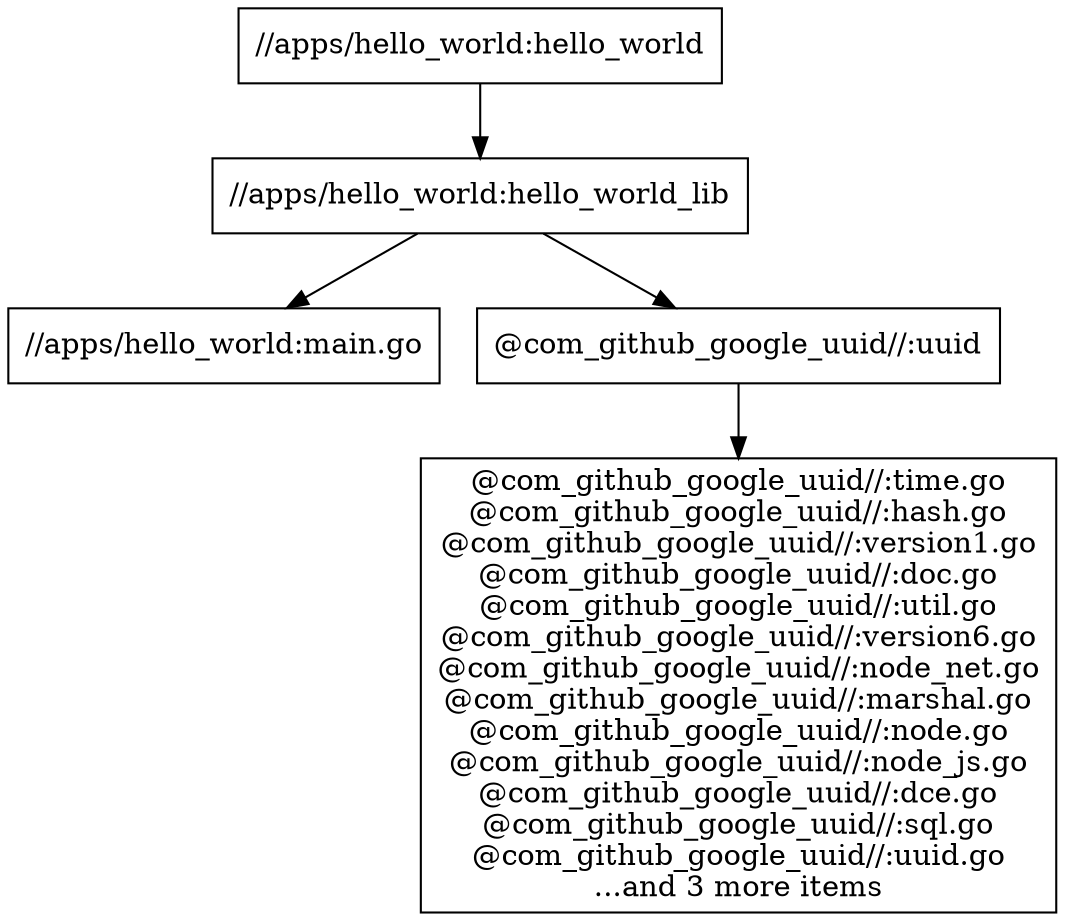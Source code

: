 digraph mygraph {
  node [shape=box];
  "//apps/hello_world:hello_world"
  "//apps/hello_world:hello_world" -> "//apps/hello_world:hello_world_lib"
  "//apps/hello_world:hello_world_lib"
  "//apps/hello_world:hello_world_lib" -> "//apps/hello_world:main.go"
  "//apps/hello_world:hello_world_lib" -> "@com_github_google_uuid//:uuid"
  "@com_github_google_uuid//:uuid"
  "@com_github_google_uuid//:uuid" -> "@com_github_google_uuid//:time.go\n@com_github_google_uuid//:hash.go\n@com_github_google_uuid//:version1.go\n@com_github_google_uuid//:doc.go\n@com_github_google_uuid//:util.go\n@com_github_google_uuid//:version6.go\n@com_github_google_uuid//:node_net.go\n@com_github_google_uuid//:marshal.go\n@com_github_google_uuid//:node.go\n@com_github_google_uuid//:node_js.go\n@com_github_google_uuid//:dce.go\n@com_github_google_uuid//:sql.go\n@com_github_google_uuid//:uuid.go\n...and 3 more items"
  "@com_github_google_uuid//:time.go\n@com_github_google_uuid//:hash.go\n@com_github_google_uuid//:version1.go\n@com_github_google_uuid//:doc.go\n@com_github_google_uuid//:util.go\n@com_github_google_uuid//:version6.go\n@com_github_google_uuid//:node_net.go\n@com_github_google_uuid//:marshal.go\n@com_github_google_uuid//:node.go\n@com_github_google_uuid//:node_js.go\n@com_github_google_uuid//:dce.go\n@com_github_google_uuid//:sql.go\n@com_github_google_uuid//:uuid.go\n...and 3 more items"
  "//apps/hello_world:main.go"
}
